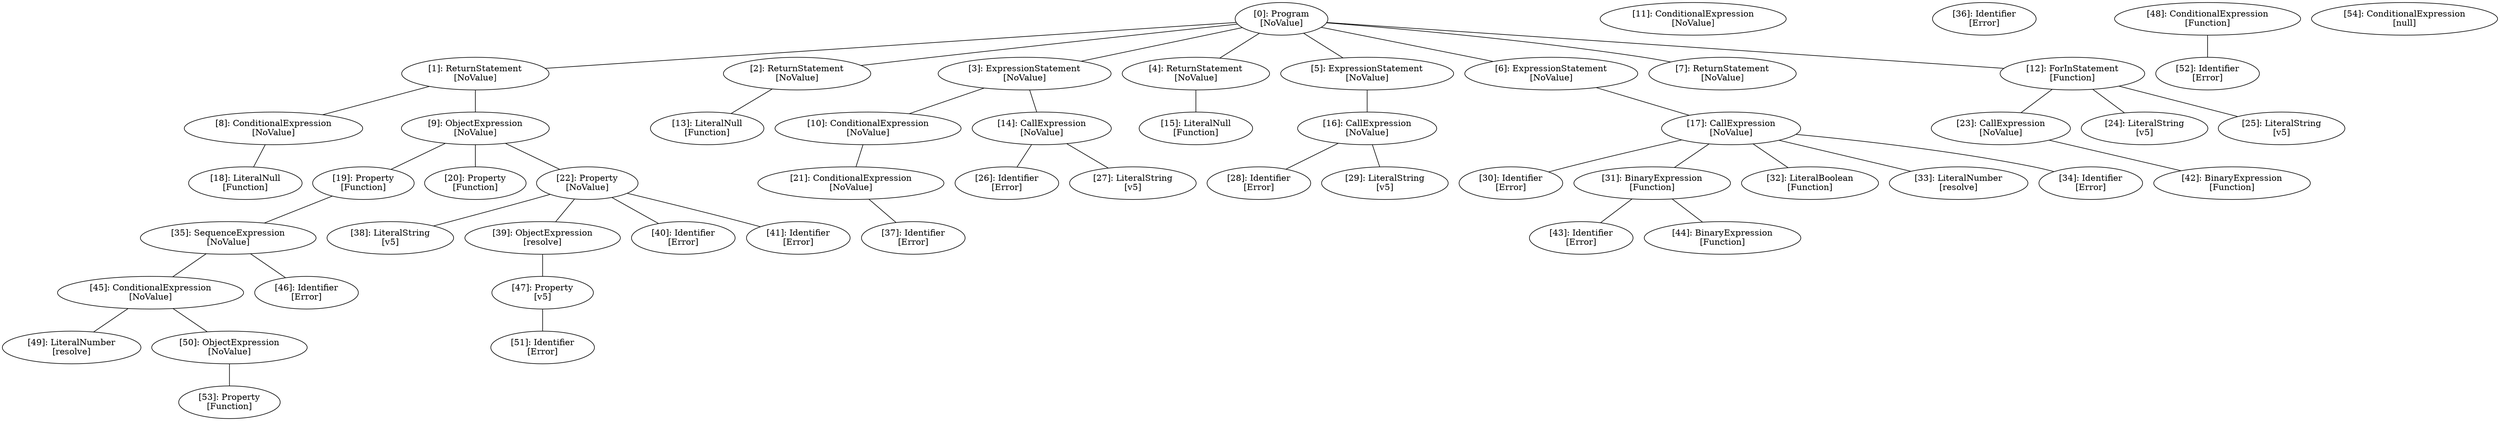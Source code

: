 // Result
graph {
	0 [label="[0]: Program
[NoValue]"]
	1 [label="[1]: ReturnStatement
[NoValue]"]
	2 [label="[2]: ReturnStatement
[NoValue]"]
	3 [label="[3]: ExpressionStatement
[NoValue]"]
	4 [label="[4]: ReturnStatement
[NoValue]"]
	5 [label="[5]: ExpressionStatement
[NoValue]"]
	6 [label="[6]: ExpressionStatement
[NoValue]"]
	7 [label="[7]: ReturnStatement
[NoValue]"]
	8 [label="[8]: ConditionalExpression
[NoValue]"]
	9 [label="[9]: ObjectExpression
[NoValue]"]
	10 [label="[10]: ConditionalExpression
[NoValue]"]
	11 [label="[11]: ConditionalExpression
[NoValue]"]
	12 [label="[12]: ForInStatement
[Function]"]
	13 [label="[13]: LiteralNull
[Function]"]
	14 [label="[14]: CallExpression
[NoValue]"]
	15 [label="[15]: LiteralNull
[Function]"]
	16 [label="[16]: CallExpression
[NoValue]"]
	17 [label="[17]: CallExpression
[NoValue]"]
	18 [label="[18]: LiteralNull
[Function]"]
	19 [label="[19]: Property
[Function]"]
	20 [label="[20]: Property
[Function]"]
	21 [label="[21]: ConditionalExpression
[NoValue]"]
	22 [label="[22]: Property
[NoValue]"]
	23 [label="[23]: CallExpression
[NoValue]"]
	24 [label="[24]: LiteralString
[v5]"]
	25 [label="[25]: LiteralString
[v5]"]
	26 [label="[26]: Identifier
[Error]"]
	27 [label="[27]: LiteralString
[v5]"]
	28 [label="[28]: Identifier
[Error]"]
	29 [label="[29]: LiteralString
[v5]"]
	30 [label="[30]: Identifier
[Error]"]
	31 [label="[31]: BinaryExpression
[Function]"]
	32 [label="[32]: LiteralBoolean
[Function]"]
	33 [label="[33]: LiteralNumber
[resolve]"]
	34 [label="[34]: Identifier
[Error]"]
	35 [label="[35]: SequenceExpression
[NoValue]"]
	36 [label="[36]: Identifier
[Error]"]
	37 [label="[37]: Identifier
[Error]"]
	38 [label="[38]: LiteralString
[v5]"]
	39 [label="[39]: ObjectExpression
[resolve]"]
	40 [label="[40]: Identifier
[Error]"]
	41 [label="[41]: Identifier
[Error]"]
	42 [label="[42]: BinaryExpression
[Function]"]
	43 [label="[43]: Identifier
[Error]"]
	44 [label="[44]: BinaryExpression
[Function]"]
	45 [label="[45]: ConditionalExpression
[NoValue]"]
	46 [label="[46]: Identifier
[Error]"]
	47 [label="[47]: Property
[v5]"]
	48 [label="[48]: ConditionalExpression
[Function]"]
	49 [label="[49]: LiteralNumber
[resolve]"]
	50 [label="[50]: ObjectExpression
[NoValue]"]
	51 [label="[51]: Identifier
[Error]"]
	52 [label="[52]: Identifier
[Error]"]
	53 [label="[53]: Property
[Function]"]
	54 [label="[54]: ConditionalExpression
[null]"]
	0 -- 1
	0 -- 2
	0 -- 3
	0 -- 4
	0 -- 5
	0 -- 6
	0 -- 7
	0 -- 12
	1 -- 8
	1 -- 9
	2 -- 13
	3 -- 10
	3 -- 14
	4 -- 15
	5 -- 16
	6 -- 17
	8 -- 18
	9 -- 19
	9 -- 20
	9 -- 22
	10 -- 21
	12 -- 23
	12 -- 24
	12 -- 25
	14 -- 26
	14 -- 27
	16 -- 28
	16 -- 29
	17 -- 30
	17 -- 31
	17 -- 32
	17 -- 33
	17 -- 34
	19 -- 35
	21 -- 37
	22 -- 38
	22 -- 39
	22 -- 40
	22 -- 41
	23 -- 42
	31 -- 43
	31 -- 44
	35 -- 45
	35 -- 46
	39 -- 47
	45 -- 49
	45 -- 50
	47 -- 51
	48 -- 52
	50 -- 53
}
